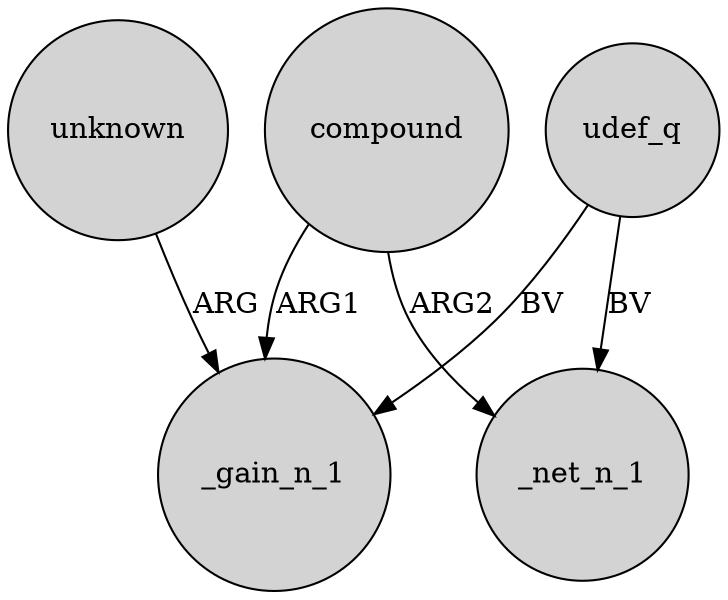 digraph {
	node [shape=circle style=filled]
	udef_q -> _net_n_1 [label=BV]
	compound -> _net_n_1 [label=ARG2]
	unknown -> _gain_n_1 [label=ARG]
	udef_q -> _gain_n_1 [label=BV]
	compound -> _gain_n_1 [label=ARG1]
}
